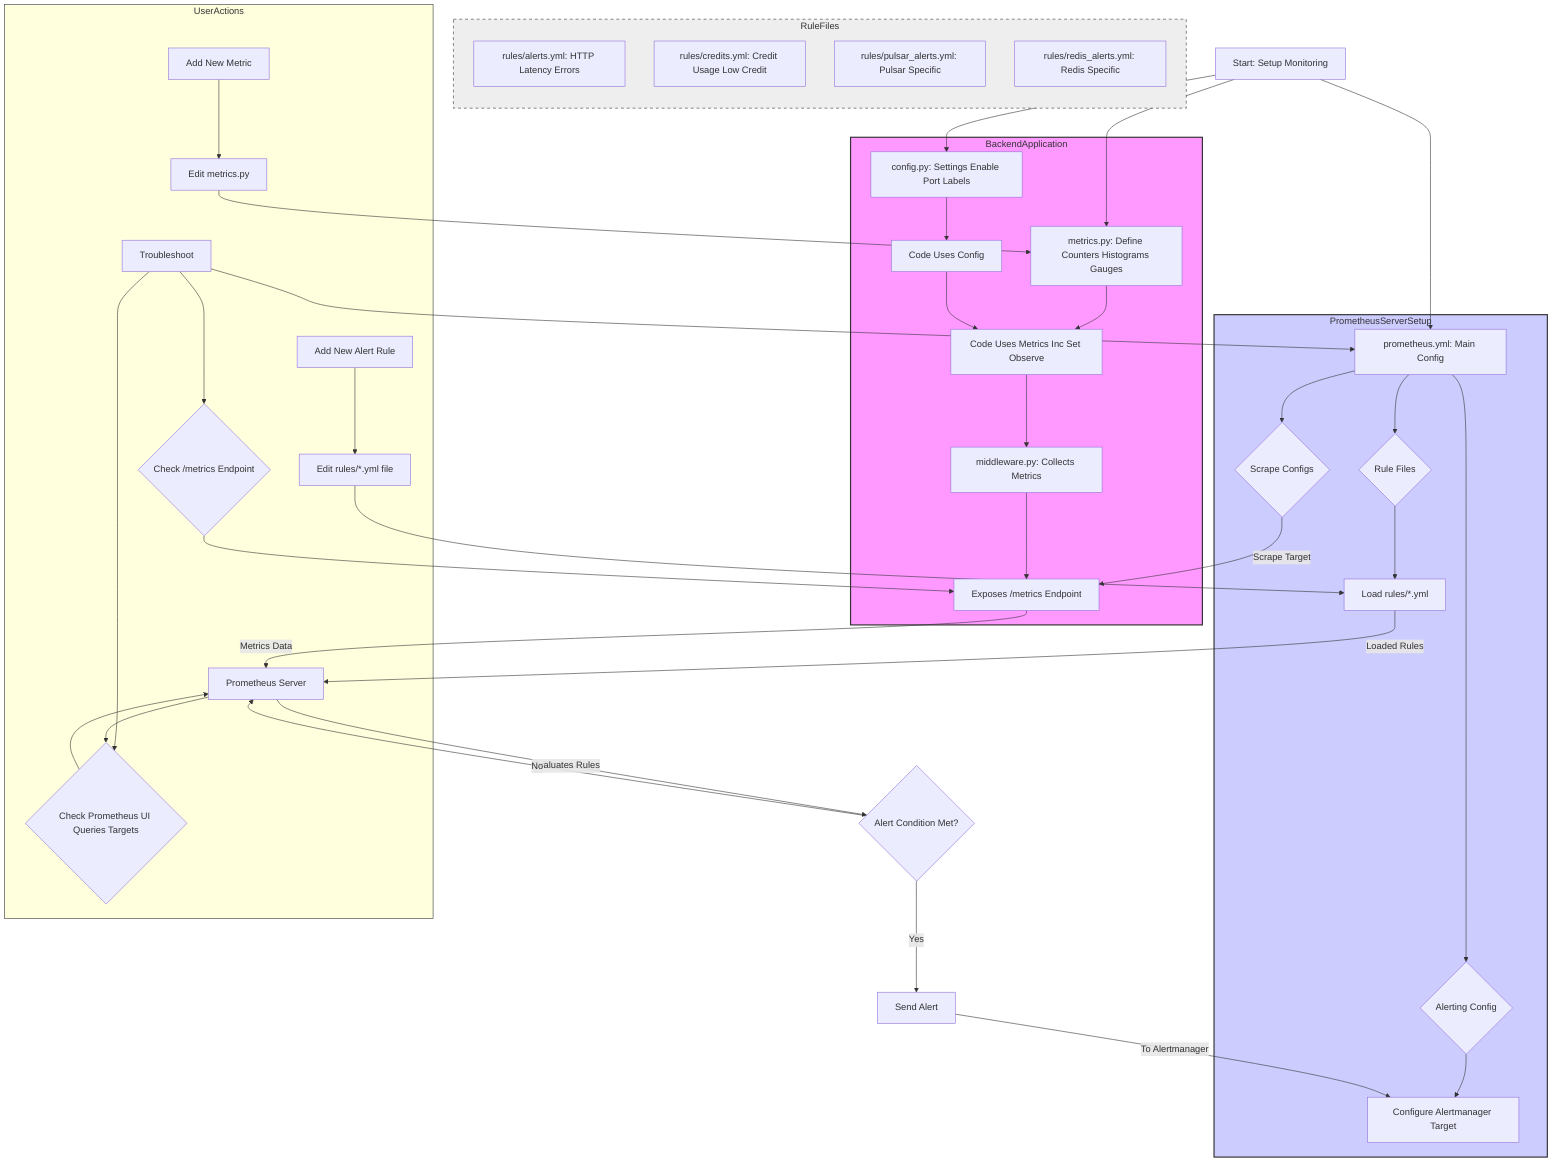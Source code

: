 graph TD
    subgraph BackendApplication
        direction LR
        B1[config.py: Settings Enable Port Labels] --> B2;
        B3[metrics.py: Define Counters Histograms Gauges] --> B4;
        B2[Code Uses Config] --> B4[Code Uses Metrics Inc Set Observe];
        B4 --> B5[middleware.py: Collects Metrics];
        B5 --> B6[Exposes /metrics Endpoint];
    end

    subgraph PrometheusServerSetup
        direction LR
        P1[prometheus.yml: Main Config] --> P2{Scrape Configs};
        P1 --> P3{Rule Files};
        P1 --> P4{Alerting Config};
        P3 --> P5[Load rules/*.yml];
        P4 --> P6[Configure Alertmanager Target];
    end

    subgraph RuleFiles
        direction TB
        R1[rules/alerts.yml: HTTP Latency Errors]
        R2[rules/credits.yml: Credit Usage Low Credit]
        R3[rules/pulsar_alerts.yml: Pulsar Specific]
        R4[rules/redis_alerts.yml: Redis Specific]
    end

    subgraph UserActions
        direction TB
        U1[Add New Metric] --> U2[Edit metrics.py];
        U2 --> B3;
        U3[Add New Alert Rule] --> U4[Edit rules/*.yml file];
        U4 --> P5;
        U5[Troubleshoot] --> U6{Check /metrics Endpoint};
        U5 --> U7{Check Prometheus UI Queries Targets};
        U5 --> P1;
        U6 --> B6;
        U7 --> PS;
    end

    A[Start: Setup Monitoring] --> B1;
    A --> B3;
    A --> P1;

    B6 -- Metrics Data --> PS[Prometheus Server];
    P2 -- Scrape Target --> B6;
    P5 -- Loaded Rules --> PS;

    PS -- Evaluates Rules --> P7{Alert Condition Met?};
    P7 -- Yes --> P8[Send Alert];
    P7 -- No --> PS;
    P8 -- To Alertmanager --> P6;

    PS --> U7;


    style BackendApplication fill:#f9f,stroke:#333,stroke-width:2px
    style PrometheusServerSetup fill:#ccf,stroke:#333,stroke-width:2px
    style RuleFiles fill:#eee,stroke:#333,stroke-width:1px,stroke-dasharray: 5 5
    style UserActions fill:#lightgrey,stroke:#333,stroke-width:1px